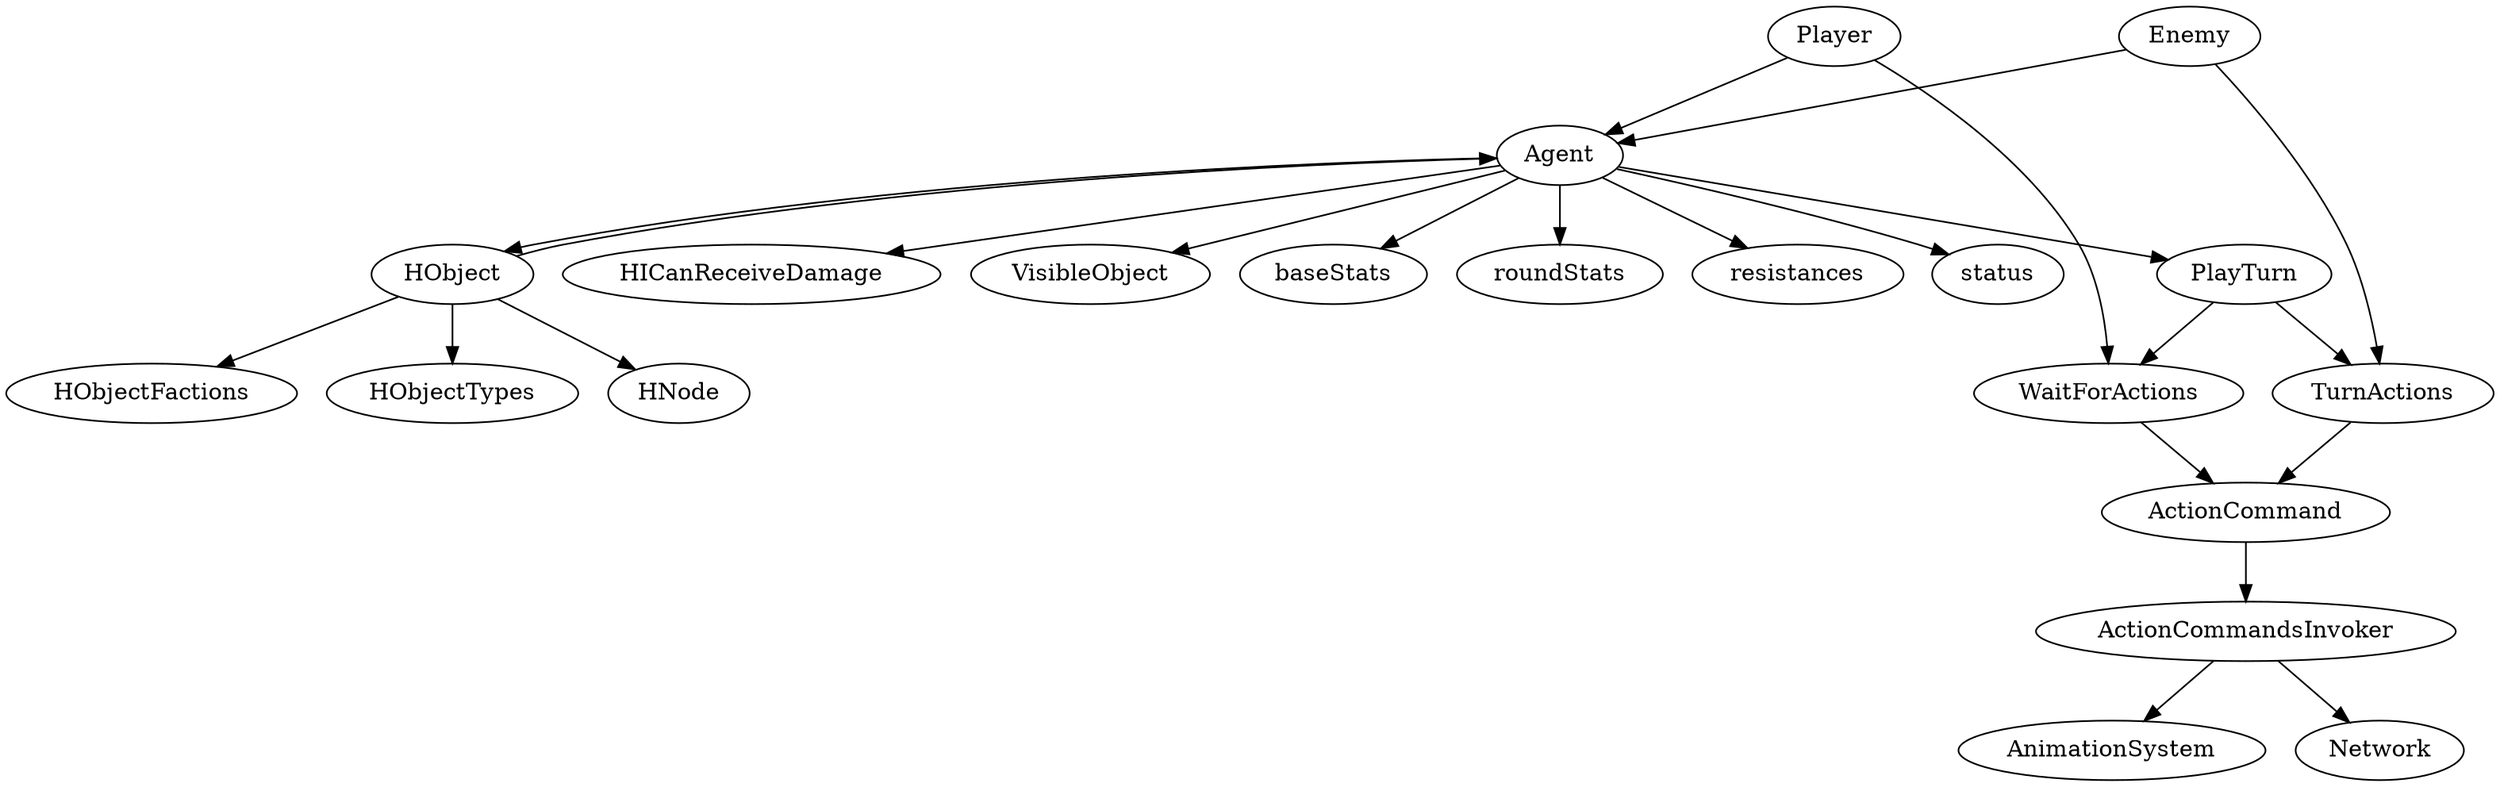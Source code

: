 digraph AgentStructure {


    Player -> Agent;
    Player -> WaitForActions
    Enemy -> Agent;
    Enemy -> TurnActions
    //Agent
    Agent -> HObject
    Agent -> HICanReceiveDamage

    Agent -> VisibleObject;
    Agent -> baseStats;
    Agent -> roundStats;
    Agent -> resistances;
    Agent -> status;
    Agent -> PlayTurn
    PlayTurn -> TurnActions;
    PlayTurn -> WaitForActions;

    WaitForActions -> ActionCommand;
    TurnActions -> ActionCommand;
    ActionCommand -> ActionCommandsInvoker;
    ActionCommandsInvoker -> AnimationSystem;
    ActionCommandsInvoker -> Network;
    //HObject
    HObject -> HObjectFactions;
    HObject -> HObjectTypes;
    HObject -> HNode;
    HObject -> Agent;
}
